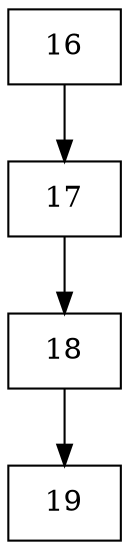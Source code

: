 digraph G {
  node [shape=record];
  node0 [label="{16}"];
  node0 -> node1;
  node1 [label="{17}"];
  node1 -> node2;
  node2 [label="{18}"];
  node2 -> node3;
  node3 [label="{19}"];
}

